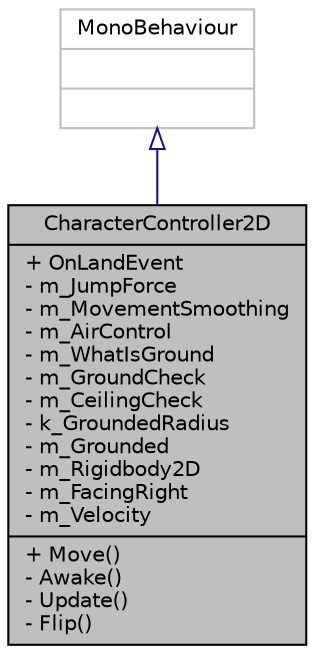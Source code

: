 digraph "CharacterController2D"
{
  edge [fontname="Helvetica",fontsize="10",labelfontname="Helvetica",labelfontsize="10"];
  node [fontname="Helvetica",fontsize="10",shape=record];
  Node2 [label="{CharacterController2D\n|+ OnLandEvent\l- m_JumpForce\l- m_MovementSmoothing\l- m_AirControl\l- m_WhatIsGround\l- m_GroundCheck\l- m_CeilingCheck\l- k_GroundedRadius\l- m_Grounded\l- m_Rigidbody2D\l- m_FacingRight\l- m_Velocity\l|+ Move()\l- Awake()\l- Update()\l- Flip()\l}",height=0.2,width=0.4,color="black", fillcolor="grey75", style="filled", fontcolor="black"];
  Node3 -> Node2 [dir="back",color="midnightblue",fontsize="10",style="solid",arrowtail="onormal",fontname="Helvetica"];
  Node3 [label="{MonoBehaviour\n||}",height=0.2,width=0.4,color="grey75", fillcolor="white", style="filled"];
}
